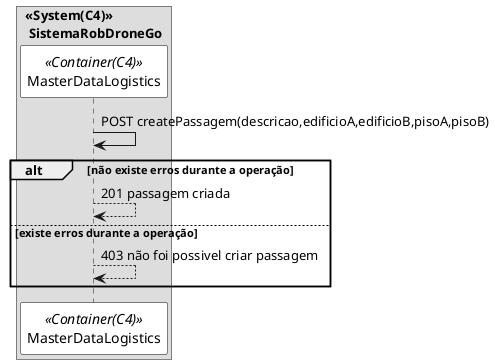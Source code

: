 @startuml getPackagingSD

skinparam sequence {
ParticipantBorderColor black
ParticipantBackgroundColor white
}

box "<<System(C4)>>\n SistemaRobDroneGo"
participant MasterDataLogistics as mdl <<Container(C4)>>
mdl -> mdl: POST createPassagem(descricao,edificioA,edificioB,pisoA,pisoB)
alt não existe erros durante a operação
mdl --> mdl: 201 passagem criada
else existe erros durante a operação
mdl --> mdl: 403 não foi possivel criar passagem
end 

end box

@enduml